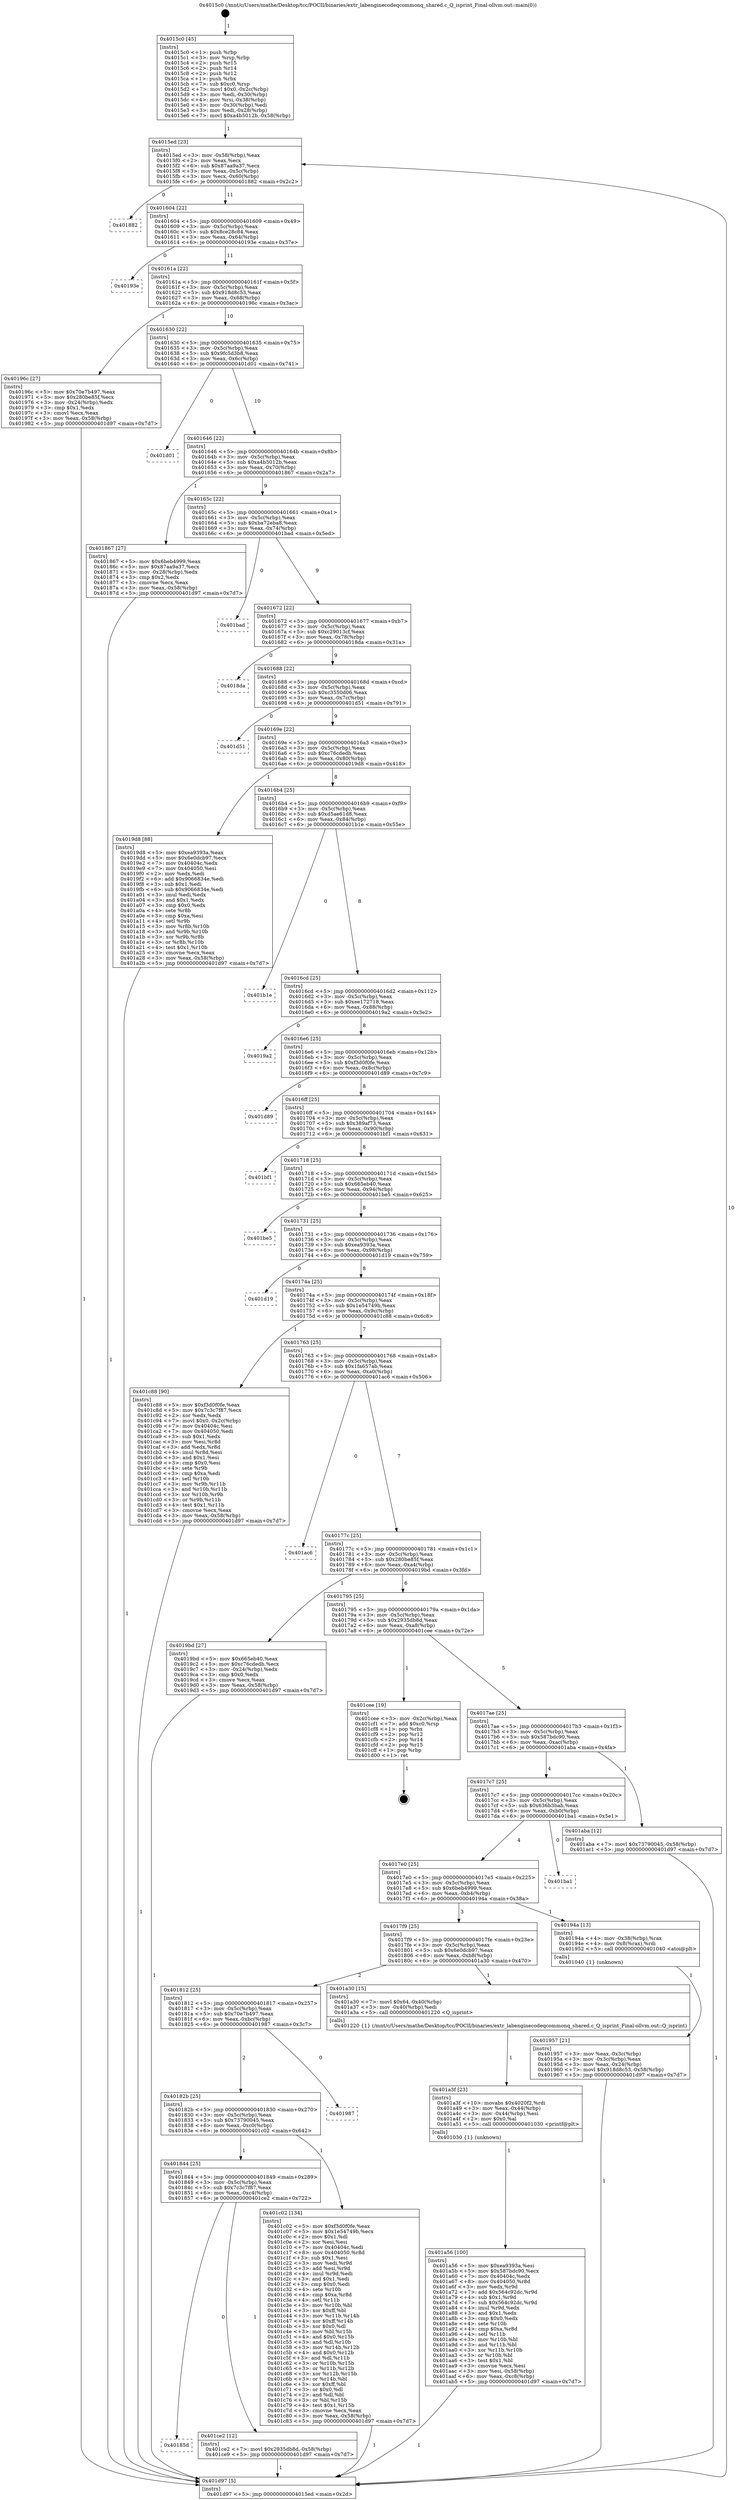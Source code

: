 digraph "0x4015c0" {
  label = "0x4015c0 (/mnt/c/Users/mathe/Desktop/tcc/POCII/binaries/extr_labenginecodeqcommonq_shared.c_Q_isprint_Final-ollvm.out::main(0))"
  labelloc = "t"
  node[shape=record]

  Entry [label="",width=0.3,height=0.3,shape=circle,fillcolor=black,style=filled]
  "0x4015ed" [label="{
     0x4015ed [23]\l
     | [instrs]\l
     &nbsp;&nbsp;0x4015ed \<+3\>: mov -0x58(%rbp),%eax\l
     &nbsp;&nbsp;0x4015f0 \<+2\>: mov %eax,%ecx\l
     &nbsp;&nbsp;0x4015f2 \<+6\>: sub $0x87aa9a37,%ecx\l
     &nbsp;&nbsp;0x4015f8 \<+3\>: mov %eax,-0x5c(%rbp)\l
     &nbsp;&nbsp;0x4015fb \<+3\>: mov %ecx,-0x60(%rbp)\l
     &nbsp;&nbsp;0x4015fe \<+6\>: je 0000000000401882 \<main+0x2c2\>\l
  }"]
  "0x401882" [label="{
     0x401882\l
  }", style=dashed]
  "0x401604" [label="{
     0x401604 [22]\l
     | [instrs]\l
     &nbsp;&nbsp;0x401604 \<+5\>: jmp 0000000000401609 \<main+0x49\>\l
     &nbsp;&nbsp;0x401609 \<+3\>: mov -0x5c(%rbp),%eax\l
     &nbsp;&nbsp;0x40160c \<+5\>: sub $0x8ce28c84,%eax\l
     &nbsp;&nbsp;0x401611 \<+3\>: mov %eax,-0x64(%rbp)\l
     &nbsp;&nbsp;0x401614 \<+6\>: je 000000000040193e \<main+0x37e\>\l
  }"]
  Exit [label="",width=0.3,height=0.3,shape=circle,fillcolor=black,style=filled,peripheries=2]
  "0x40193e" [label="{
     0x40193e\l
  }", style=dashed]
  "0x40161a" [label="{
     0x40161a [22]\l
     | [instrs]\l
     &nbsp;&nbsp;0x40161a \<+5\>: jmp 000000000040161f \<main+0x5f\>\l
     &nbsp;&nbsp;0x40161f \<+3\>: mov -0x5c(%rbp),%eax\l
     &nbsp;&nbsp;0x401622 \<+5\>: sub $0x918d8c53,%eax\l
     &nbsp;&nbsp;0x401627 \<+3\>: mov %eax,-0x68(%rbp)\l
     &nbsp;&nbsp;0x40162a \<+6\>: je 000000000040196c \<main+0x3ac\>\l
  }"]
  "0x40185d" [label="{
     0x40185d\l
  }", style=dashed]
  "0x40196c" [label="{
     0x40196c [27]\l
     | [instrs]\l
     &nbsp;&nbsp;0x40196c \<+5\>: mov $0x70e7b497,%eax\l
     &nbsp;&nbsp;0x401971 \<+5\>: mov $0x280be85f,%ecx\l
     &nbsp;&nbsp;0x401976 \<+3\>: mov -0x24(%rbp),%edx\l
     &nbsp;&nbsp;0x401979 \<+3\>: cmp $0x1,%edx\l
     &nbsp;&nbsp;0x40197c \<+3\>: cmovl %ecx,%eax\l
     &nbsp;&nbsp;0x40197f \<+3\>: mov %eax,-0x58(%rbp)\l
     &nbsp;&nbsp;0x401982 \<+5\>: jmp 0000000000401d97 \<main+0x7d7\>\l
  }"]
  "0x401630" [label="{
     0x401630 [22]\l
     | [instrs]\l
     &nbsp;&nbsp;0x401630 \<+5\>: jmp 0000000000401635 \<main+0x75\>\l
     &nbsp;&nbsp;0x401635 \<+3\>: mov -0x5c(%rbp),%eax\l
     &nbsp;&nbsp;0x401638 \<+5\>: sub $0x9fc5d3b8,%eax\l
     &nbsp;&nbsp;0x40163d \<+3\>: mov %eax,-0x6c(%rbp)\l
     &nbsp;&nbsp;0x401640 \<+6\>: je 0000000000401d01 \<main+0x741\>\l
  }"]
  "0x401ce2" [label="{
     0x401ce2 [12]\l
     | [instrs]\l
     &nbsp;&nbsp;0x401ce2 \<+7\>: movl $0x2935db8d,-0x58(%rbp)\l
     &nbsp;&nbsp;0x401ce9 \<+5\>: jmp 0000000000401d97 \<main+0x7d7\>\l
  }"]
  "0x401d01" [label="{
     0x401d01\l
  }", style=dashed]
  "0x401646" [label="{
     0x401646 [22]\l
     | [instrs]\l
     &nbsp;&nbsp;0x401646 \<+5\>: jmp 000000000040164b \<main+0x8b\>\l
     &nbsp;&nbsp;0x40164b \<+3\>: mov -0x5c(%rbp),%eax\l
     &nbsp;&nbsp;0x40164e \<+5\>: sub $0xa4b5012b,%eax\l
     &nbsp;&nbsp;0x401653 \<+3\>: mov %eax,-0x70(%rbp)\l
     &nbsp;&nbsp;0x401656 \<+6\>: je 0000000000401867 \<main+0x2a7\>\l
  }"]
  "0x401844" [label="{
     0x401844 [25]\l
     | [instrs]\l
     &nbsp;&nbsp;0x401844 \<+5\>: jmp 0000000000401849 \<main+0x289\>\l
     &nbsp;&nbsp;0x401849 \<+3\>: mov -0x5c(%rbp),%eax\l
     &nbsp;&nbsp;0x40184c \<+5\>: sub $0x7c3c7f87,%eax\l
     &nbsp;&nbsp;0x401851 \<+6\>: mov %eax,-0xc4(%rbp)\l
     &nbsp;&nbsp;0x401857 \<+6\>: je 0000000000401ce2 \<main+0x722\>\l
  }"]
  "0x401867" [label="{
     0x401867 [27]\l
     | [instrs]\l
     &nbsp;&nbsp;0x401867 \<+5\>: mov $0x6beb4999,%eax\l
     &nbsp;&nbsp;0x40186c \<+5\>: mov $0x87aa9a37,%ecx\l
     &nbsp;&nbsp;0x401871 \<+3\>: mov -0x28(%rbp),%edx\l
     &nbsp;&nbsp;0x401874 \<+3\>: cmp $0x2,%edx\l
     &nbsp;&nbsp;0x401877 \<+3\>: cmovne %ecx,%eax\l
     &nbsp;&nbsp;0x40187a \<+3\>: mov %eax,-0x58(%rbp)\l
     &nbsp;&nbsp;0x40187d \<+5\>: jmp 0000000000401d97 \<main+0x7d7\>\l
  }"]
  "0x40165c" [label="{
     0x40165c [22]\l
     | [instrs]\l
     &nbsp;&nbsp;0x40165c \<+5\>: jmp 0000000000401661 \<main+0xa1\>\l
     &nbsp;&nbsp;0x401661 \<+3\>: mov -0x5c(%rbp),%eax\l
     &nbsp;&nbsp;0x401664 \<+5\>: sub $0xba72eba8,%eax\l
     &nbsp;&nbsp;0x401669 \<+3\>: mov %eax,-0x74(%rbp)\l
     &nbsp;&nbsp;0x40166c \<+6\>: je 0000000000401bad \<main+0x5ed\>\l
  }"]
  "0x401d97" [label="{
     0x401d97 [5]\l
     | [instrs]\l
     &nbsp;&nbsp;0x401d97 \<+5\>: jmp 00000000004015ed \<main+0x2d\>\l
  }"]
  "0x4015c0" [label="{
     0x4015c0 [45]\l
     | [instrs]\l
     &nbsp;&nbsp;0x4015c0 \<+1\>: push %rbp\l
     &nbsp;&nbsp;0x4015c1 \<+3\>: mov %rsp,%rbp\l
     &nbsp;&nbsp;0x4015c4 \<+2\>: push %r15\l
     &nbsp;&nbsp;0x4015c6 \<+2\>: push %r14\l
     &nbsp;&nbsp;0x4015c8 \<+2\>: push %r12\l
     &nbsp;&nbsp;0x4015ca \<+1\>: push %rbx\l
     &nbsp;&nbsp;0x4015cb \<+7\>: sub $0xc0,%rsp\l
     &nbsp;&nbsp;0x4015d2 \<+7\>: movl $0x0,-0x2c(%rbp)\l
     &nbsp;&nbsp;0x4015d9 \<+3\>: mov %edi,-0x30(%rbp)\l
     &nbsp;&nbsp;0x4015dc \<+4\>: mov %rsi,-0x38(%rbp)\l
     &nbsp;&nbsp;0x4015e0 \<+3\>: mov -0x30(%rbp),%edi\l
     &nbsp;&nbsp;0x4015e3 \<+3\>: mov %edi,-0x28(%rbp)\l
     &nbsp;&nbsp;0x4015e6 \<+7\>: movl $0xa4b5012b,-0x58(%rbp)\l
  }"]
  "0x401c02" [label="{
     0x401c02 [134]\l
     | [instrs]\l
     &nbsp;&nbsp;0x401c02 \<+5\>: mov $0xf3d0f0fe,%eax\l
     &nbsp;&nbsp;0x401c07 \<+5\>: mov $0x1e54749b,%ecx\l
     &nbsp;&nbsp;0x401c0c \<+2\>: mov $0x1,%dl\l
     &nbsp;&nbsp;0x401c0e \<+2\>: xor %esi,%esi\l
     &nbsp;&nbsp;0x401c10 \<+7\>: mov 0x40404c,%edi\l
     &nbsp;&nbsp;0x401c17 \<+8\>: mov 0x404050,%r8d\l
     &nbsp;&nbsp;0x401c1f \<+3\>: sub $0x1,%esi\l
     &nbsp;&nbsp;0x401c22 \<+3\>: mov %edi,%r9d\l
     &nbsp;&nbsp;0x401c25 \<+3\>: add %esi,%r9d\l
     &nbsp;&nbsp;0x401c28 \<+4\>: imul %r9d,%edi\l
     &nbsp;&nbsp;0x401c2c \<+3\>: and $0x1,%edi\l
     &nbsp;&nbsp;0x401c2f \<+3\>: cmp $0x0,%edi\l
     &nbsp;&nbsp;0x401c32 \<+4\>: sete %r10b\l
     &nbsp;&nbsp;0x401c36 \<+4\>: cmp $0xa,%r8d\l
     &nbsp;&nbsp;0x401c3a \<+4\>: setl %r11b\l
     &nbsp;&nbsp;0x401c3e \<+3\>: mov %r10b,%bl\l
     &nbsp;&nbsp;0x401c41 \<+3\>: xor $0xff,%bl\l
     &nbsp;&nbsp;0x401c44 \<+3\>: mov %r11b,%r14b\l
     &nbsp;&nbsp;0x401c47 \<+4\>: xor $0xff,%r14b\l
     &nbsp;&nbsp;0x401c4b \<+3\>: xor $0x0,%dl\l
     &nbsp;&nbsp;0x401c4e \<+3\>: mov %bl,%r15b\l
     &nbsp;&nbsp;0x401c51 \<+4\>: and $0x0,%r15b\l
     &nbsp;&nbsp;0x401c55 \<+3\>: and %dl,%r10b\l
     &nbsp;&nbsp;0x401c58 \<+3\>: mov %r14b,%r12b\l
     &nbsp;&nbsp;0x401c5b \<+4\>: and $0x0,%r12b\l
     &nbsp;&nbsp;0x401c5f \<+3\>: and %dl,%r11b\l
     &nbsp;&nbsp;0x401c62 \<+3\>: or %r10b,%r15b\l
     &nbsp;&nbsp;0x401c65 \<+3\>: or %r11b,%r12b\l
     &nbsp;&nbsp;0x401c68 \<+3\>: xor %r12b,%r15b\l
     &nbsp;&nbsp;0x401c6b \<+3\>: or %r14b,%bl\l
     &nbsp;&nbsp;0x401c6e \<+3\>: xor $0xff,%bl\l
     &nbsp;&nbsp;0x401c71 \<+3\>: or $0x0,%dl\l
     &nbsp;&nbsp;0x401c74 \<+2\>: and %dl,%bl\l
     &nbsp;&nbsp;0x401c76 \<+3\>: or %bl,%r15b\l
     &nbsp;&nbsp;0x401c79 \<+4\>: test $0x1,%r15b\l
     &nbsp;&nbsp;0x401c7d \<+3\>: cmovne %ecx,%eax\l
     &nbsp;&nbsp;0x401c80 \<+3\>: mov %eax,-0x58(%rbp)\l
     &nbsp;&nbsp;0x401c83 \<+5\>: jmp 0000000000401d97 \<main+0x7d7\>\l
  }"]
  "0x401bad" [label="{
     0x401bad\l
  }", style=dashed]
  "0x401672" [label="{
     0x401672 [22]\l
     | [instrs]\l
     &nbsp;&nbsp;0x401672 \<+5\>: jmp 0000000000401677 \<main+0xb7\>\l
     &nbsp;&nbsp;0x401677 \<+3\>: mov -0x5c(%rbp),%eax\l
     &nbsp;&nbsp;0x40167a \<+5\>: sub $0xc29013cf,%eax\l
     &nbsp;&nbsp;0x40167f \<+3\>: mov %eax,-0x78(%rbp)\l
     &nbsp;&nbsp;0x401682 \<+6\>: je 00000000004018da \<main+0x31a\>\l
  }"]
  "0x40182b" [label="{
     0x40182b [25]\l
     | [instrs]\l
     &nbsp;&nbsp;0x40182b \<+5\>: jmp 0000000000401830 \<main+0x270\>\l
     &nbsp;&nbsp;0x401830 \<+3\>: mov -0x5c(%rbp),%eax\l
     &nbsp;&nbsp;0x401833 \<+5\>: sub $0x73790045,%eax\l
     &nbsp;&nbsp;0x401838 \<+6\>: mov %eax,-0xc0(%rbp)\l
     &nbsp;&nbsp;0x40183e \<+6\>: je 0000000000401c02 \<main+0x642\>\l
  }"]
  "0x4018da" [label="{
     0x4018da\l
  }", style=dashed]
  "0x401688" [label="{
     0x401688 [22]\l
     | [instrs]\l
     &nbsp;&nbsp;0x401688 \<+5\>: jmp 000000000040168d \<main+0xcd\>\l
     &nbsp;&nbsp;0x40168d \<+3\>: mov -0x5c(%rbp),%eax\l
     &nbsp;&nbsp;0x401690 \<+5\>: sub $0xc3550d06,%eax\l
     &nbsp;&nbsp;0x401695 \<+3\>: mov %eax,-0x7c(%rbp)\l
     &nbsp;&nbsp;0x401698 \<+6\>: je 0000000000401d51 \<main+0x791\>\l
  }"]
  "0x401987" [label="{
     0x401987\l
  }", style=dashed]
  "0x401d51" [label="{
     0x401d51\l
  }", style=dashed]
  "0x40169e" [label="{
     0x40169e [22]\l
     | [instrs]\l
     &nbsp;&nbsp;0x40169e \<+5\>: jmp 00000000004016a3 \<main+0xe3\>\l
     &nbsp;&nbsp;0x4016a3 \<+3\>: mov -0x5c(%rbp),%eax\l
     &nbsp;&nbsp;0x4016a6 \<+5\>: sub $0xc76cdedb,%eax\l
     &nbsp;&nbsp;0x4016ab \<+3\>: mov %eax,-0x80(%rbp)\l
     &nbsp;&nbsp;0x4016ae \<+6\>: je 00000000004019d8 \<main+0x418\>\l
  }"]
  "0x401a56" [label="{
     0x401a56 [100]\l
     | [instrs]\l
     &nbsp;&nbsp;0x401a56 \<+5\>: mov $0xea9393a,%esi\l
     &nbsp;&nbsp;0x401a5b \<+5\>: mov $0x587bdc90,%ecx\l
     &nbsp;&nbsp;0x401a60 \<+7\>: mov 0x40404c,%edx\l
     &nbsp;&nbsp;0x401a67 \<+8\>: mov 0x404050,%r8d\l
     &nbsp;&nbsp;0x401a6f \<+3\>: mov %edx,%r9d\l
     &nbsp;&nbsp;0x401a72 \<+7\>: add $0x564c92dc,%r9d\l
     &nbsp;&nbsp;0x401a79 \<+4\>: sub $0x1,%r9d\l
     &nbsp;&nbsp;0x401a7d \<+7\>: sub $0x564c92dc,%r9d\l
     &nbsp;&nbsp;0x401a84 \<+4\>: imul %r9d,%edx\l
     &nbsp;&nbsp;0x401a88 \<+3\>: and $0x1,%edx\l
     &nbsp;&nbsp;0x401a8b \<+3\>: cmp $0x0,%edx\l
     &nbsp;&nbsp;0x401a8e \<+4\>: sete %r10b\l
     &nbsp;&nbsp;0x401a92 \<+4\>: cmp $0xa,%r8d\l
     &nbsp;&nbsp;0x401a96 \<+4\>: setl %r11b\l
     &nbsp;&nbsp;0x401a9a \<+3\>: mov %r10b,%bl\l
     &nbsp;&nbsp;0x401a9d \<+3\>: and %r11b,%bl\l
     &nbsp;&nbsp;0x401aa0 \<+3\>: xor %r11b,%r10b\l
     &nbsp;&nbsp;0x401aa3 \<+3\>: or %r10b,%bl\l
     &nbsp;&nbsp;0x401aa6 \<+3\>: test $0x1,%bl\l
     &nbsp;&nbsp;0x401aa9 \<+3\>: cmovne %ecx,%esi\l
     &nbsp;&nbsp;0x401aac \<+3\>: mov %esi,-0x58(%rbp)\l
     &nbsp;&nbsp;0x401aaf \<+6\>: mov %eax,-0xc8(%rbp)\l
     &nbsp;&nbsp;0x401ab5 \<+5\>: jmp 0000000000401d97 \<main+0x7d7\>\l
  }"]
  "0x4019d8" [label="{
     0x4019d8 [88]\l
     | [instrs]\l
     &nbsp;&nbsp;0x4019d8 \<+5\>: mov $0xea9393a,%eax\l
     &nbsp;&nbsp;0x4019dd \<+5\>: mov $0x6e0dcb97,%ecx\l
     &nbsp;&nbsp;0x4019e2 \<+7\>: mov 0x40404c,%edx\l
     &nbsp;&nbsp;0x4019e9 \<+7\>: mov 0x404050,%esi\l
     &nbsp;&nbsp;0x4019f0 \<+2\>: mov %edx,%edi\l
     &nbsp;&nbsp;0x4019f2 \<+6\>: add $0x9066834e,%edi\l
     &nbsp;&nbsp;0x4019f8 \<+3\>: sub $0x1,%edi\l
     &nbsp;&nbsp;0x4019fb \<+6\>: sub $0x9066834e,%edi\l
     &nbsp;&nbsp;0x401a01 \<+3\>: imul %edi,%edx\l
     &nbsp;&nbsp;0x401a04 \<+3\>: and $0x1,%edx\l
     &nbsp;&nbsp;0x401a07 \<+3\>: cmp $0x0,%edx\l
     &nbsp;&nbsp;0x401a0a \<+4\>: sete %r8b\l
     &nbsp;&nbsp;0x401a0e \<+3\>: cmp $0xa,%esi\l
     &nbsp;&nbsp;0x401a11 \<+4\>: setl %r9b\l
     &nbsp;&nbsp;0x401a15 \<+3\>: mov %r8b,%r10b\l
     &nbsp;&nbsp;0x401a18 \<+3\>: and %r9b,%r10b\l
     &nbsp;&nbsp;0x401a1b \<+3\>: xor %r9b,%r8b\l
     &nbsp;&nbsp;0x401a1e \<+3\>: or %r8b,%r10b\l
     &nbsp;&nbsp;0x401a21 \<+4\>: test $0x1,%r10b\l
     &nbsp;&nbsp;0x401a25 \<+3\>: cmovne %ecx,%eax\l
     &nbsp;&nbsp;0x401a28 \<+3\>: mov %eax,-0x58(%rbp)\l
     &nbsp;&nbsp;0x401a2b \<+5\>: jmp 0000000000401d97 \<main+0x7d7\>\l
  }"]
  "0x4016b4" [label="{
     0x4016b4 [25]\l
     | [instrs]\l
     &nbsp;&nbsp;0x4016b4 \<+5\>: jmp 00000000004016b9 \<main+0xf9\>\l
     &nbsp;&nbsp;0x4016b9 \<+3\>: mov -0x5c(%rbp),%eax\l
     &nbsp;&nbsp;0x4016bc \<+5\>: sub $0xd5ae61d8,%eax\l
     &nbsp;&nbsp;0x4016c1 \<+6\>: mov %eax,-0x84(%rbp)\l
     &nbsp;&nbsp;0x4016c7 \<+6\>: je 0000000000401b1e \<main+0x55e\>\l
  }"]
  "0x401a3f" [label="{
     0x401a3f [23]\l
     | [instrs]\l
     &nbsp;&nbsp;0x401a3f \<+10\>: movabs $0x4020f2,%rdi\l
     &nbsp;&nbsp;0x401a49 \<+3\>: mov %eax,-0x44(%rbp)\l
     &nbsp;&nbsp;0x401a4c \<+3\>: mov -0x44(%rbp),%esi\l
     &nbsp;&nbsp;0x401a4f \<+2\>: mov $0x0,%al\l
     &nbsp;&nbsp;0x401a51 \<+5\>: call 0000000000401030 \<printf@plt\>\l
     | [calls]\l
     &nbsp;&nbsp;0x401030 \{1\} (unknown)\l
  }"]
  "0x401b1e" [label="{
     0x401b1e\l
  }", style=dashed]
  "0x4016cd" [label="{
     0x4016cd [25]\l
     | [instrs]\l
     &nbsp;&nbsp;0x4016cd \<+5\>: jmp 00000000004016d2 \<main+0x112\>\l
     &nbsp;&nbsp;0x4016d2 \<+3\>: mov -0x5c(%rbp),%eax\l
     &nbsp;&nbsp;0x4016d5 \<+5\>: sub $0xee172718,%eax\l
     &nbsp;&nbsp;0x4016da \<+6\>: mov %eax,-0x88(%rbp)\l
     &nbsp;&nbsp;0x4016e0 \<+6\>: je 00000000004019a2 \<main+0x3e2\>\l
  }"]
  "0x401812" [label="{
     0x401812 [25]\l
     | [instrs]\l
     &nbsp;&nbsp;0x401812 \<+5\>: jmp 0000000000401817 \<main+0x257\>\l
     &nbsp;&nbsp;0x401817 \<+3\>: mov -0x5c(%rbp),%eax\l
     &nbsp;&nbsp;0x40181a \<+5\>: sub $0x70e7b497,%eax\l
     &nbsp;&nbsp;0x40181f \<+6\>: mov %eax,-0xbc(%rbp)\l
     &nbsp;&nbsp;0x401825 \<+6\>: je 0000000000401987 \<main+0x3c7\>\l
  }"]
  "0x4019a2" [label="{
     0x4019a2\l
  }", style=dashed]
  "0x4016e6" [label="{
     0x4016e6 [25]\l
     | [instrs]\l
     &nbsp;&nbsp;0x4016e6 \<+5\>: jmp 00000000004016eb \<main+0x12b\>\l
     &nbsp;&nbsp;0x4016eb \<+3\>: mov -0x5c(%rbp),%eax\l
     &nbsp;&nbsp;0x4016ee \<+5\>: sub $0xf3d0f0fe,%eax\l
     &nbsp;&nbsp;0x4016f3 \<+6\>: mov %eax,-0x8c(%rbp)\l
     &nbsp;&nbsp;0x4016f9 \<+6\>: je 0000000000401d89 \<main+0x7c9\>\l
  }"]
  "0x401a30" [label="{
     0x401a30 [15]\l
     | [instrs]\l
     &nbsp;&nbsp;0x401a30 \<+7\>: movl $0x64,-0x40(%rbp)\l
     &nbsp;&nbsp;0x401a37 \<+3\>: mov -0x40(%rbp),%edi\l
     &nbsp;&nbsp;0x401a3a \<+5\>: call 0000000000401220 \<Q_isprint\>\l
     | [calls]\l
     &nbsp;&nbsp;0x401220 \{1\} (/mnt/c/Users/mathe/Desktop/tcc/POCII/binaries/extr_labenginecodeqcommonq_shared.c_Q_isprint_Final-ollvm.out::Q_isprint)\l
  }"]
  "0x401d89" [label="{
     0x401d89\l
  }", style=dashed]
  "0x4016ff" [label="{
     0x4016ff [25]\l
     | [instrs]\l
     &nbsp;&nbsp;0x4016ff \<+5\>: jmp 0000000000401704 \<main+0x144\>\l
     &nbsp;&nbsp;0x401704 \<+3\>: mov -0x5c(%rbp),%eax\l
     &nbsp;&nbsp;0x401707 \<+5\>: sub $0x389af73,%eax\l
     &nbsp;&nbsp;0x40170c \<+6\>: mov %eax,-0x90(%rbp)\l
     &nbsp;&nbsp;0x401712 \<+6\>: je 0000000000401bf1 \<main+0x631\>\l
  }"]
  "0x401957" [label="{
     0x401957 [21]\l
     | [instrs]\l
     &nbsp;&nbsp;0x401957 \<+3\>: mov %eax,-0x3c(%rbp)\l
     &nbsp;&nbsp;0x40195a \<+3\>: mov -0x3c(%rbp),%eax\l
     &nbsp;&nbsp;0x40195d \<+3\>: mov %eax,-0x24(%rbp)\l
     &nbsp;&nbsp;0x401960 \<+7\>: movl $0x918d8c53,-0x58(%rbp)\l
     &nbsp;&nbsp;0x401967 \<+5\>: jmp 0000000000401d97 \<main+0x7d7\>\l
  }"]
  "0x401bf1" [label="{
     0x401bf1\l
  }", style=dashed]
  "0x401718" [label="{
     0x401718 [25]\l
     | [instrs]\l
     &nbsp;&nbsp;0x401718 \<+5\>: jmp 000000000040171d \<main+0x15d\>\l
     &nbsp;&nbsp;0x40171d \<+3\>: mov -0x5c(%rbp),%eax\l
     &nbsp;&nbsp;0x401720 \<+5\>: sub $0x665eb40,%eax\l
     &nbsp;&nbsp;0x401725 \<+6\>: mov %eax,-0x94(%rbp)\l
     &nbsp;&nbsp;0x40172b \<+6\>: je 0000000000401be5 \<main+0x625\>\l
  }"]
  "0x4017f9" [label="{
     0x4017f9 [25]\l
     | [instrs]\l
     &nbsp;&nbsp;0x4017f9 \<+5\>: jmp 00000000004017fe \<main+0x23e\>\l
     &nbsp;&nbsp;0x4017fe \<+3\>: mov -0x5c(%rbp),%eax\l
     &nbsp;&nbsp;0x401801 \<+5\>: sub $0x6e0dcb97,%eax\l
     &nbsp;&nbsp;0x401806 \<+6\>: mov %eax,-0xb8(%rbp)\l
     &nbsp;&nbsp;0x40180c \<+6\>: je 0000000000401a30 \<main+0x470\>\l
  }"]
  "0x401be5" [label="{
     0x401be5\l
  }", style=dashed]
  "0x401731" [label="{
     0x401731 [25]\l
     | [instrs]\l
     &nbsp;&nbsp;0x401731 \<+5\>: jmp 0000000000401736 \<main+0x176\>\l
     &nbsp;&nbsp;0x401736 \<+3\>: mov -0x5c(%rbp),%eax\l
     &nbsp;&nbsp;0x401739 \<+5\>: sub $0xea9393a,%eax\l
     &nbsp;&nbsp;0x40173e \<+6\>: mov %eax,-0x98(%rbp)\l
     &nbsp;&nbsp;0x401744 \<+6\>: je 0000000000401d19 \<main+0x759\>\l
  }"]
  "0x40194a" [label="{
     0x40194a [13]\l
     | [instrs]\l
     &nbsp;&nbsp;0x40194a \<+4\>: mov -0x38(%rbp),%rax\l
     &nbsp;&nbsp;0x40194e \<+4\>: mov 0x8(%rax),%rdi\l
     &nbsp;&nbsp;0x401952 \<+5\>: call 0000000000401040 \<atoi@plt\>\l
     | [calls]\l
     &nbsp;&nbsp;0x401040 \{1\} (unknown)\l
  }"]
  "0x401d19" [label="{
     0x401d19\l
  }", style=dashed]
  "0x40174a" [label="{
     0x40174a [25]\l
     | [instrs]\l
     &nbsp;&nbsp;0x40174a \<+5\>: jmp 000000000040174f \<main+0x18f\>\l
     &nbsp;&nbsp;0x40174f \<+3\>: mov -0x5c(%rbp),%eax\l
     &nbsp;&nbsp;0x401752 \<+5\>: sub $0x1e54749b,%eax\l
     &nbsp;&nbsp;0x401757 \<+6\>: mov %eax,-0x9c(%rbp)\l
     &nbsp;&nbsp;0x40175d \<+6\>: je 0000000000401c88 \<main+0x6c8\>\l
  }"]
  "0x4017e0" [label="{
     0x4017e0 [25]\l
     | [instrs]\l
     &nbsp;&nbsp;0x4017e0 \<+5\>: jmp 00000000004017e5 \<main+0x225\>\l
     &nbsp;&nbsp;0x4017e5 \<+3\>: mov -0x5c(%rbp),%eax\l
     &nbsp;&nbsp;0x4017e8 \<+5\>: sub $0x6beb4999,%eax\l
     &nbsp;&nbsp;0x4017ed \<+6\>: mov %eax,-0xb4(%rbp)\l
     &nbsp;&nbsp;0x4017f3 \<+6\>: je 000000000040194a \<main+0x38a\>\l
  }"]
  "0x401c88" [label="{
     0x401c88 [90]\l
     | [instrs]\l
     &nbsp;&nbsp;0x401c88 \<+5\>: mov $0xf3d0f0fe,%eax\l
     &nbsp;&nbsp;0x401c8d \<+5\>: mov $0x7c3c7f87,%ecx\l
     &nbsp;&nbsp;0x401c92 \<+2\>: xor %edx,%edx\l
     &nbsp;&nbsp;0x401c94 \<+7\>: movl $0x0,-0x2c(%rbp)\l
     &nbsp;&nbsp;0x401c9b \<+7\>: mov 0x40404c,%esi\l
     &nbsp;&nbsp;0x401ca2 \<+7\>: mov 0x404050,%edi\l
     &nbsp;&nbsp;0x401ca9 \<+3\>: sub $0x1,%edx\l
     &nbsp;&nbsp;0x401cac \<+3\>: mov %esi,%r8d\l
     &nbsp;&nbsp;0x401caf \<+3\>: add %edx,%r8d\l
     &nbsp;&nbsp;0x401cb2 \<+4\>: imul %r8d,%esi\l
     &nbsp;&nbsp;0x401cb6 \<+3\>: and $0x1,%esi\l
     &nbsp;&nbsp;0x401cb9 \<+3\>: cmp $0x0,%esi\l
     &nbsp;&nbsp;0x401cbc \<+4\>: sete %r9b\l
     &nbsp;&nbsp;0x401cc0 \<+3\>: cmp $0xa,%edi\l
     &nbsp;&nbsp;0x401cc3 \<+4\>: setl %r10b\l
     &nbsp;&nbsp;0x401cc7 \<+3\>: mov %r9b,%r11b\l
     &nbsp;&nbsp;0x401cca \<+3\>: and %r10b,%r11b\l
     &nbsp;&nbsp;0x401ccd \<+3\>: xor %r10b,%r9b\l
     &nbsp;&nbsp;0x401cd0 \<+3\>: or %r9b,%r11b\l
     &nbsp;&nbsp;0x401cd3 \<+4\>: test $0x1,%r11b\l
     &nbsp;&nbsp;0x401cd7 \<+3\>: cmovne %ecx,%eax\l
     &nbsp;&nbsp;0x401cda \<+3\>: mov %eax,-0x58(%rbp)\l
     &nbsp;&nbsp;0x401cdd \<+5\>: jmp 0000000000401d97 \<main+0x7d7\>\l
  }"]
  "0x401763" [label="{
     0x401763 [25]\l
     | [instrs]\l
     &nbsp;&nbsp;0x401763 \<+5\>: jmp 0000000000401768 \<main+0x1a8\>\l
     &nbsp;&nbsp;0x401768 \<+3\>: mov -0x5c(%rbp),%eax\l
     &nbsp;&nbsp;0x40176b \<+5\>: sub $0x1fa657ab,%eax\l
     &nbsp;&nbsp;0x401770 \<+6\>: mov %eax,-0xa0(%rbp)\l
     &nbsp;&nbsp;0x401776 \<+6\>: je 0000000000401ac6 \<main+0x506\>\l
  }"]
  "0x401ba1" [label="{
     0x401ba1\l
  }", style=dashed]
  "0x401ac6" [label="{
     0x401ac6\l
  }", style=dashed]
  "0x40177c" [label="{
     0x40177c [25]\l
     | [instrs]\l
     &nbsp;&nbsp;0x40177c \<+5\>: jmp 0000000000401781 \<main+0x1c1\>\l
     &nbsp;&nbsp;0x401781 \<+3\>: mov -0x5c(%rbp),%eax\l
     &nbsp;&nbsp;0x401784 \<+5\>: sub $0x280be85f,%eax\l
     &nbsp;&nbsp;0x401789 \<+6\>: mov %eax,-0xa4(%rbp)\l
     &nbsp;&nbsp;0x40178f \<+6\>: je 00000000004019bd \<main+0x3fd\>\l
  }"]
  "0x4017c7" [label="{
     0x4017c7 [25]\l
     | [instrs]\l
     &nbsp;&nbsp;0x4017c7 \<+5\>: jmp 00000000004017cc \<main+0x20c\>\l
     &nbsp;&nbsp;0x4017cc \<+3\>: mov -0x5c(%rbp),%eax\l
     &nbsp;&nbsp;0x4017cf \<+5\>: sub $0x636b3bab,%eax\l
     &nbsp;&nbsp;0x4017d4 \<+6\>: mov %eax,-0xb0(%rbp)\l
     &nbsp;&nbsp;0x4017da \<+6\>: je 0000000000401ba1 \<main+0x5e1\>\l
  }"]
  "0x4019bd" [label="{
     0x4019bd [27]\l
     | [instrs]\l
     &nbsp;&nbsp;0x4019bd \<+5\>: mov $0x665eb40,%eax\l
     &nbsp;&nbsp;0x4019c2 \<+5\>: mov $0xc76cdedb,%ecx\l
     &nbsp;&nbsp;0x4019c7 \<+3\>: mov -0x24(%rbp),%edx\l
     &nbsp;&nbsp;0x4019ca \<+3\>: cmp $0x0,%edx\l
     &nbsp;&nbsp;0x4019cd \<+3\>: cmove %ecx,%eax\l
     &nbsp;&nbsp;0x4019d0 \<+3\>: mov %eax,-0x58(%rbp)\l
     &nbsp;&nbsp;0x4019d3 \<+5\>: jmp 0000000000401d97 \<main+0x7d7\>\l
  }"]
  "0x401795" [label="{
     0x401795 [25]\l
     | [instrs]\l
     &nbsp;&nbsp;0x401795 \<+5\>: jmp 000000000040179a \<main+0x1da\>\l
     &nbsp;&nbsp;0x40179a \<+3\>: mov -0x5c(%rbp),%eax\l
     &nbsp;&nbsp;0x40179d \<+5\>: sub $0x2935db8d,%eax\l
     &nbsp;&nbsp;0x4017a2 \<+6\>: mov %eax,-0xa8(%rbp)\l
     &nbsp;&nbsp;0x4017a8 \<+6\>: je 0000000000401cee \<main+0x72e\>\l
  }"]
  "0x401aba" [label="{
     0x401aba [12]\l
     | [instrs]\l
     &nbsp;&nbsp;0x401aba \<+7\>: movl $0x73790045,-0x58(%rbp)\l
     &nbsp;&nbsp;0x401ac1 \<+5\>: jmp 0000000000401d97 \<main+0x7d7\>\l
  }"]
  "0x401cee" [label="{
     0x401cee [19]\l
     | [instrs]\l
     &nbsp;&nbsp;0x401cee \<+3\>: mov -0x2c(%rbp),%eax\l
     &nbsp;&nbsp;0x401cf1 \<+7\>: add $0xc0,%rsp\l
     &nbsp;&nbsp;0x401cf8 \<+1\>: pop %rbx\l
     &nbsp;&nbsp;0x401cf9 \<+2\>: pop %r12\l
     &nbsp;&nbsp;0x401cfb \<+2\>: pop %r14\l
     &nbsp;&nbsp;0x401cfd \<+2\>: pop %r15\l
     &nbsp;&nbsp;0x401cff \<+1\>: pop %rbp\l
     &nbsp;&nbsp;0x401d00 \<+1\>: ret\l
  }"]
  "0x4017ae" [label="{
     0x4017ae [25]\l
     | [instrs]\l
     &nbsp;&nbsp;0x4017ae \<+5\>: jmp 00000000004017b3 \<main+0x1f3\>\l
     &nbsp;&nbsp;0x4017b3 \<+3\>: mov -0x5c(%rbp),%eax\l
     &nbsp;&nbsp;0x4017b6 \<+5\>: sub $0x587bdc90,%eax\l
     &nbsp;&nbsp;0x4017bb \<+6\>: mov %eax,-0xac(%rbp)\l
     &nbsp;&nbsp;0x4017c1 \<+6\>: je 0000000000401aba \<main+0x4fa\>\l
  }"]
  Entry -> "0x4015c0" [label=" 1"]
  "0x4015ed" -> "0x401882" [label=" 0"]
  "0x4015ed" -> "0x401604" [label=" 11"]
  "0x401cee" -> Exit [label=" 1"]
  "0x401604" -> "0x40193e" [label=" 0"]
  "0x401604" -> "0x40161a" [label=" 11"]
  "0x401ce2" -> "0x401d97" [label=" 1"]
  "0x40161a" -> "0x40196c" [label=" 1"]
  "0x40161a" -> "0x401630" [label=" 10"]
  "0x401844" -> "0x40185d" [label=" 0"]
  "0x401630" -> "0x401d01" [label=" 0"]
  "0x401630" -> "0x401646" [label=" 10"]
  "0x401844" -> "0x401ce2" [label=" 1"]
  "0x401646" -> "0x401867" [label=" 1"]
  "0x401646" -> "0x40165c" [label=" 9"]
  "0x401867" -> "0x401d97" [label=" 1"]
  "0x4015c0" -> "0x4015ed" [label=" 1"]
  "0x401d97" -> "0x4015ed" [label=" 10"]
  "0x401c88" -> "0x401d97" [label=" 1"]
  "0x40165c" -> "0x401bad" [label=" 0"]
  "0x40165c" -> "0x401672" [label=" 9"]
  "0x401c02" -> "0x401d97" [label=" 1"]
  "0x401672" -> "0x4018da" [label=" 0"]
  "0x401672" -> "0x401688" [label=" 9"]
  "0x40182b" -> "0x401c02" [label=" 1"]
  "0x401688" -> "0x401d51" [label=" 0"]
  "0x401688" -> "0x40169e" [label=" 9"]
  "0x40182b" -> "0x401844" [label=" 1"]
  "0x40169e" -> "0x4019d8" [label=" 1"]
  "0x40169e" -> "0x4016b4" [label=" 8"]
  "0x401812" -> "0x401987" [label=" 0"]
  "0x4016b4" -> "0x401b1e" [label=" 0"]
  "0x4016b4" -> "0x4016cd" [label=" 8"]
  "0x401812" -> "0x40182b" [label=" 2"]
  "0x4016cd" -> "0x4019a2" [label=" 0"]
  "0x4016cd" -> "0x4016e6" [label=" 8"]
  "0x401aba" -> "0x401d97" [label=" 1"]
  "0x4016e6" -> "0x401d89" [label=" 0"]
  "0x4016e6" -> "0x4016ff" [label=" 8"]
  "0x401a56" -> "0x401d97" [label=" 1"]
  "0x4016ff" -> "0x401bf1" [label=" 0"]
  "0x4016ff" -> "0x401718" [label=" 8"]
  "0x401a30" -> "0x401a3f" [label=" 1"]
  "0x401718" -> "0x401be5" [label=" 0"]
  "0x401718" -> "0x401731" [label=" 8"]
  "0x4017f9" -> "0x401812" [label=" 2"]
  "0x401731" -> "0x401d19" [label=" 0"]
  "0x401731" -> "0x40174a" [label=" 8"]
  "0x4017f9" -> "0x401a30" [label=" 1"]
  "0x40174a" -> "0x401c88" [label=" 1"]
  "0x40174a" -> "0x401763" [label=" 7"]
  "0x4019d8" -> "0x401d97" [label=" 1"]
  "0x401763" -> "0x401ac6" [label=" 0"]
  "0x401763" -> "0x40177c" [label=" 7"]
  "0x4019bd" -> "0x401d97" [label=" 1"]
  "0x40177c" -> "0x4019bd" [label=" 1"]
  "0x40177c" -> "0x401795" [label=" 6"]
  "0x401957" -> "0x401d97" [label=" 1"]
  "0x401795" -> "0x401cee" [label=" 1"]
  "0x401795" -> "0x4017ae" [label=" 5"]
  "0x40194a" -> "0x401957" [label=" 1"]
  "0x4017ae" -> "0x401aba" [label=" 1"]
  "0x4017ae" -> "0x4017c7" [label=" 4"]
  "0x40196c" -> "0x401d97" [label=" 1"]
  "0x4017c7" -> "0x401ba1" [label=" 0"]
  "0x4017c7" -> "0x4017e0" [label=" 4"]
  "0x401a3f" -> "0x401a56" [label=" 1"]
  "0x4017e0" -> "0x40194a" [label=" 1"]
  "0x4017e0" -> "0x4017f9" [label=" 3"]
}
